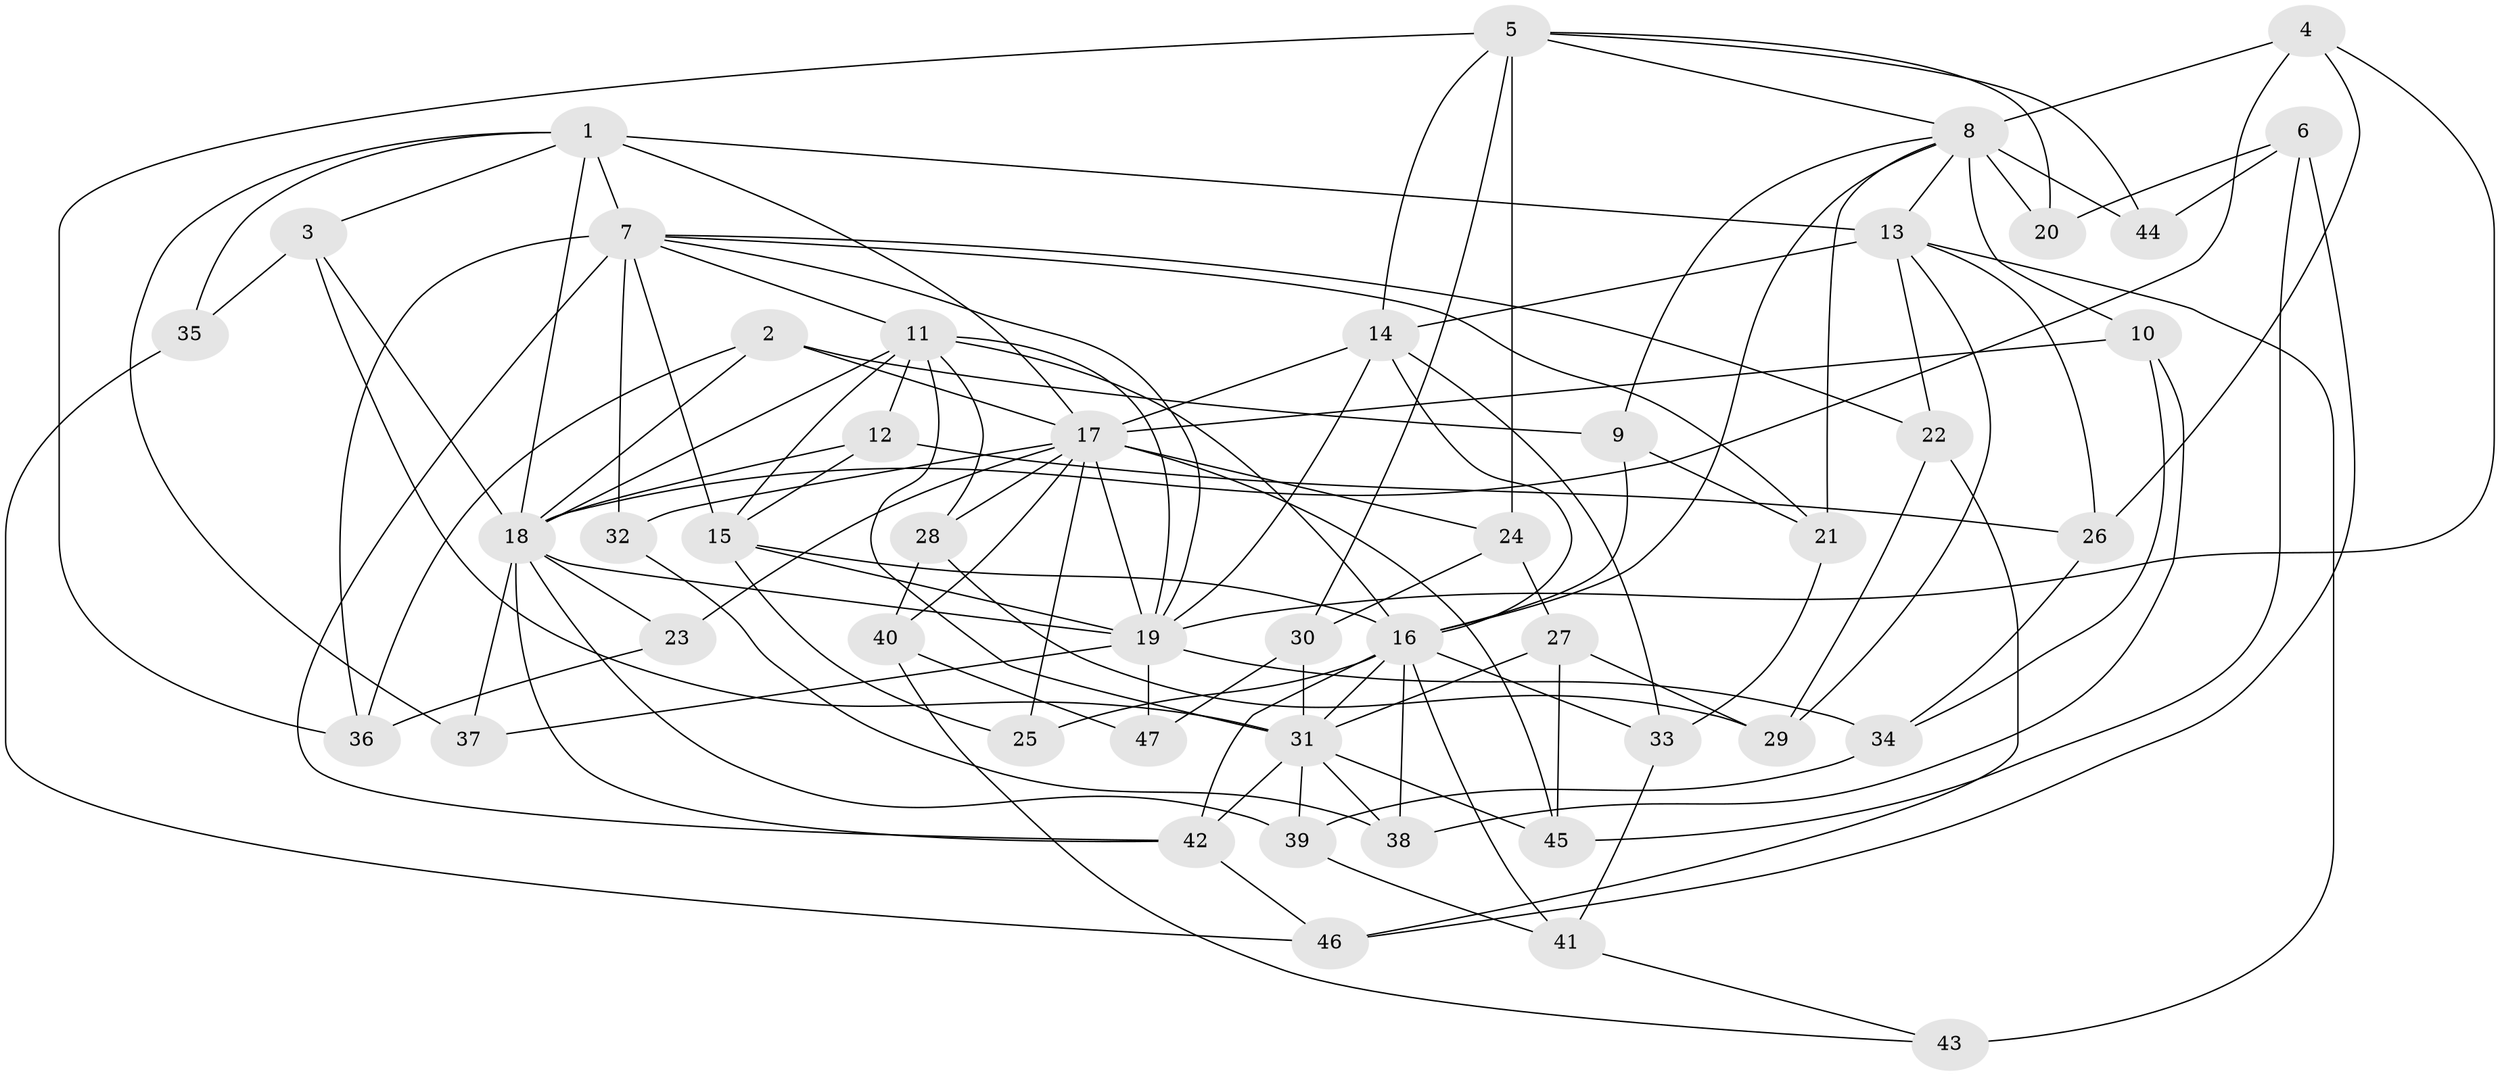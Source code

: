 // original degree distribution, {4: 1.0}
// Generated by graph-tools (version 1.1) at 2025/38/03/09/25 02:38:11]
// undirected, 47 vertices, 120 edges
graph export_dot {
graph [start="1"]
  node [color=gray90,style=filled];
  1;
  2;
  3;
  4;
  5;
  6;
  7;
  8;
  9;
  10;
  11;
  12;
  13;
  14;
  15;
  16;
  17;
  18;
  19;
  20;
  21;
  22;
  23;
  24;
  25;
  26;
  27;
  28;
  29;
  30;
  31;
  32;
  33;
  34;
  35;
  36;
  37;
  38;
  39;
  40;
  41;
  42;
  43;
  44;
  45;
  46;
  47;
  1 -- 3 [weight=1.0];
  1 -- 7 [weight=2.0];
  1 -- 13 [weight=2.0];
  1 -- 17 [weight=1.0];
  1 -- 18 [weight=1.0];
  1 -- 35 [weight=2.0];
  1 -- 37 [weight=1.0];
  2 -- 9 [weight=1.0];
  2 -- 17 [weight=1.0];
  2 -- 18 [weight=1.0];
  2 -- 36 [weight=1.0];
  3 -- 18 [weight=1.0];
  3 -- 31 [weight=1.0];
  3 -- 35 [weight=1.0];
  4 -- 8 [weight=1.0];
  4 -- 18 [weight=1.0];
  4 -- 19 [weight=1.0];
  4 -- 26 [weight=1.0];
  5 -- 8 [weight=1.0];
  5 -- 14 [weight=3.0];
  5 -- 20 [weight=2.0];
  5 -- 24 [weight=1.0];
  5 -- 30 [weight=1.0];
  5 -- 36 [weight=1.0];
  5 -- 44 [weight=1.0];
  6 -- 20 [weight=1.0];
  6 -- 44 [weight=1.0];
  6 -- 45 [weight=1.0];
  6 -- 46 [weight=1.0];
  7 -- 11 [weight=1.0];
  7 -- 15 [weight=2.0];
  7 -- 19 [weight=1.0];
  7 -- 21 [weight=1.0];
  7 -- 22 [weight=1.0];
  7 -- 32 [weight=2.0];
  7 -- 36 [weight=1.0];
  7 -- 42 [weight=1.0];
  8 -- 9 [weight=1.0];
  8 -- 10 [weight=3.0];
  8 -- 13 [weight=1.0];
  8 -- 16 [weight=1.0];
  8 -- 20 [weight=1.0];
  8 -- 21 [weight=1.0];
  8 -- 44 [weight=2.0];
  9 -- 16 [weight=1.0];
  9 -- 21 [weight=1.0];
  10 -- 17 [weight=1.0];
  10 -- 34 [weight=1.0];
  10 -- 38 [weight=1.0];
  11 -- 12 [weight=1.0];
  11 -- 15 [weight=1.0];
  11 -- 16 [weight=1.0];
  11 -- 18 [weight=1.0];
  11 -- 19 [weight=1.0];
  11 -- 28 [weight=1.0];
  11 -- 31 [weight=1.0];
  12 -- 15 [weight=1.0];
  12 -- 18 [weight=1.0];
  12 -- 26 [weight=1.0];
  13 -- 14 [weight=2.0];
  13 -- 22 [weight=1.0];
  13 -- 26 [weight=1.0];
  13 -- 29 [weight=1.0];
  13 -- 43 [weight=2.0];
  14 -- 16 [weight=2.0];
  14 -- 17 [weight=1.0];
  14 -- 19 [weight=1.0];
  14 -- 33 [weight=1.0];
  15 -- 16 [weight=1.0];
  15 -- 19 [weight=1.0];
  15 -- 25 [weight=2.0];
  16 -- 25 [weight=1.0];
  16 -- 31 [weight=1.0];
  16 -- 33 [weight=1.0];
  16 -- 38 [weight=1.0];
  16 -- 41 [weight=1.0];
  16 -- 42 [weight=1.0];
  17 -- 19 [weight=1.0];
  17 -- 23 [weight=1.0];
  17 -- 24 [weight=1.0];
  17 -- 25 [weight=1.0];
  17 -- 28 [weight=1.0];
  17 -- 32 [weight=1.0];
  17 -- 40 [weight=1.0];
  17 -- 45 [weight=1.0];
  18 -- 19 [weight=1.0];
  18 -- 23 [weight=2.0];
  18 -- 37 [weight=1.0];
  18 -- 39 [weight=1.0];
  18 -- 42 [weight=1.0];
  19 -- 34 [weight=1.0];
  19 -- 37 [weight=2.0];
  19 -- 47 [weight=2.0];
  21 -- 33 [weight=1.0];
  22 -- 29 [weight=1.0];
  22 -- 46 [weight=1.0];
  23 -- 36 [weight=1.0];
  24 -- 27 [weight=1.0];
  24 -- 30 [weight=1.0];
  26 -- 34 [weight=1.0];
  27 -- 29 [weight=1.0];
  27 -- 31 [weight=1.0];
  27 -- 45 [weight=1.0];
  28 -- 29 [weight=1.0];
  28 -- 40 [weight=1.0];
  30 -- 31 [weight=1.0];
  30 -- 47 [weight=1.0];
  31 -- 38 [weight=1.0];
  31 -- 39 [weight=1.0];
  31 -- 42 [weight=2.0];
  31 -- 45 [weight=1.0];
  32 -- 38 [weight=1.0];
  33 -- 41 [weight=1.0];
  34 -- 39 [weight=1.0];
  35 -- 46 [weight=1.0];
  39 -- 41 [weight=1.0];
  40 -- 43 [weight=1.0];
  40 -- 47 [weight=1.0];
  41 -- 43 [weight=1.0];
  42 -- 46 [weight=1.0];
}
